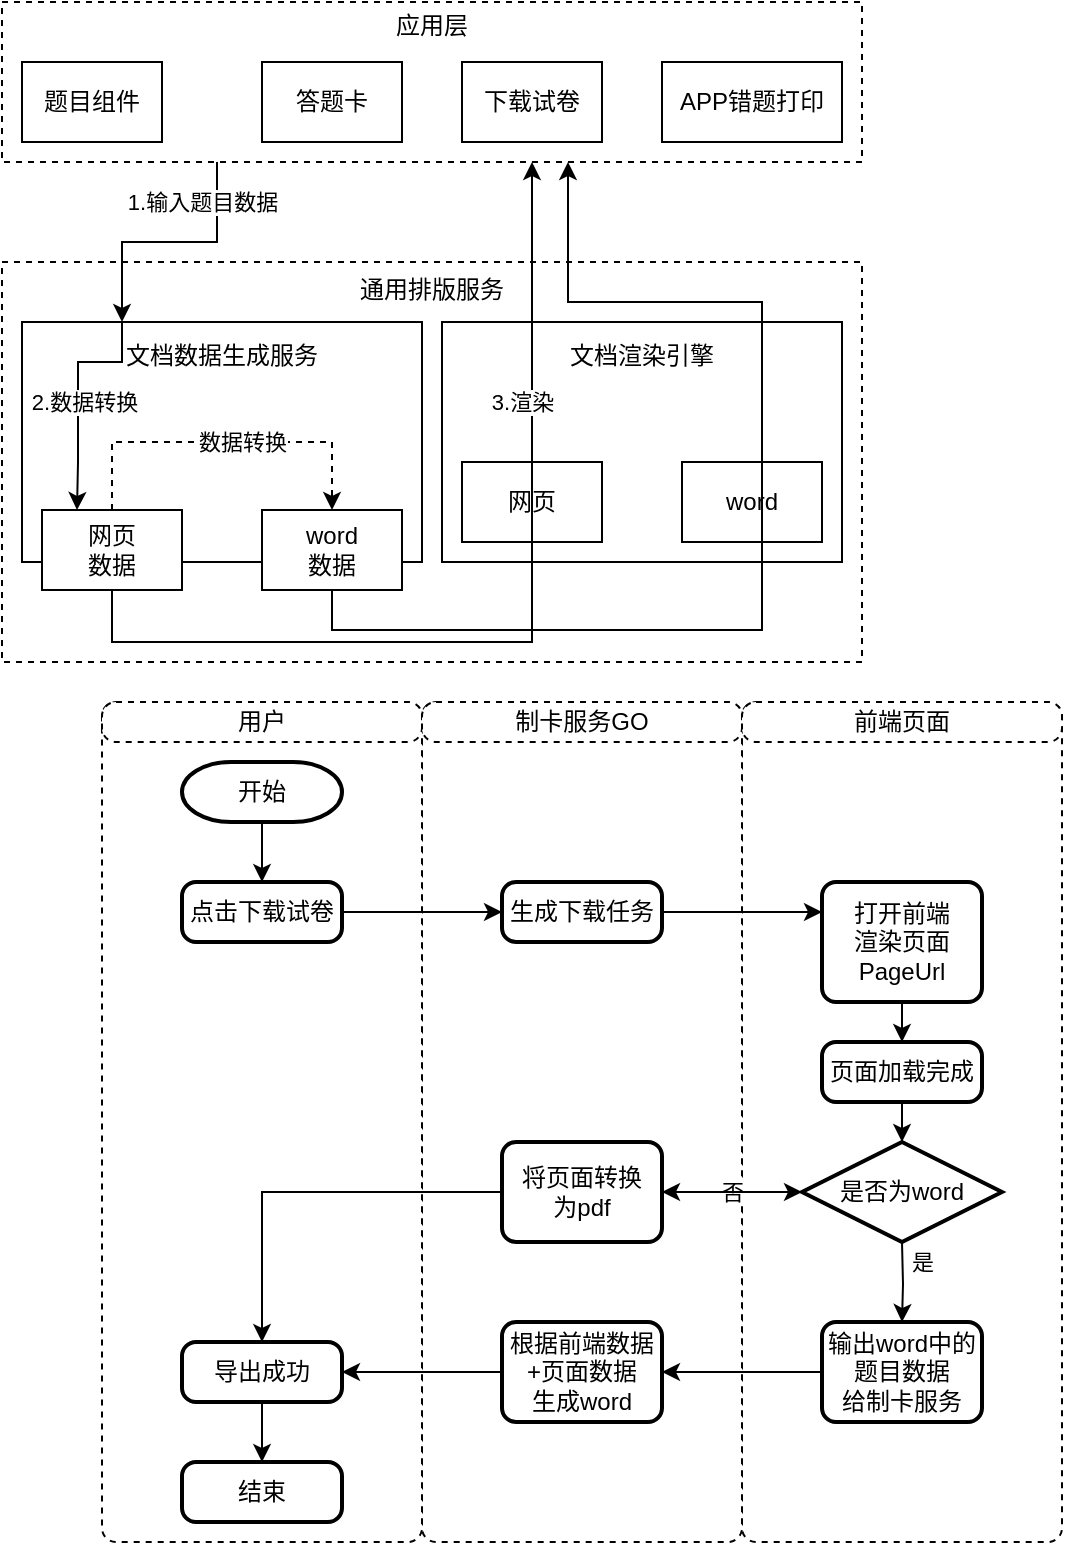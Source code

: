 <mxfile version="20.6.2" type="github">
  <diagram id="kgpKYQtTHZ0yAKxKKP6v" name="Page-1">
    <mxGraphModel dx="775" dy="491" grid="1" gridSize="10" guides="1" tooltips="1" connect="1" arrows="1" fold="1" page="1" pageScale="1" pageWidth="850" pageHeight="1100" math="0" shadow="0">
      <root>
        <mxCell id="0" />
        <mxCell id="1" parent="0" />
        <mxCell id="kpBE8-PLEMtdglSSqbAy-16" value="" style="rounded=1;whiteSpace=wrap;html=1;absoluteArcSize=1;arcSize=14;strokeWidth=1;dashed=1;" vertex="1" parent="1">
          <mxGeometry x="560" y="370" width="160" height="420" as="geometry" />
        </mxCell>
        <mxCell id="kpBE8-PLEMtdglSSqbAy-15" value="" style="rounded=1;whiteSpace=wrap;html=1;absoluteArcSize=1;arcSize=14;strokeWidth=1;dashed=1;" vertex="1" parent="1">
          <mxGeometry x="400" y="370" width="160" height="420" as="geometry" />
        </mxCell>
        <mxCell id="kpBE8-PLEMtdglSSqbAy-14" value="" style="rounded=1;whiteSpace=wrap;html=1;absoluteArcSize=1;arcSize=14;strokeWidth=1;dashed=1;" vertex="1" parent="1">
          <mxGeometry x="240" y="370" width="160" height="420" as="geometry" />
        </mxCell>
        <mxCell id="0oZg8qkL9w9ilyilMxtD-24" value="应用层&lt;br&gt;&lt;br&gt;&lt;br&gt;&lt;br&gt;&lt;br&gt;" style="rounded=0;whiteSpace=wrap;html=1;dashed=1;" parent="1" vertex="1">
          <mxGeometry x="190" y="20" width="430" height="80" as="geometry" />
        </mxCell>
        <mxCell id="0oZg8qkL9w9ilyilMxtD-13" value="通用排版服务&lt;br&gt;&lt;br&gt;&lt;br&gt;&lt;br&gt;&lt;br&gt;&lt;br&gt;&lt;br&gt;&lt;br&gt;&lt;br&gt;&lt;br&gt;&lt;br&gt;&lt;br&gt;&lt;br&gt;" style="rounded=0;whiteSpace=wrap;html=1;dashed=1;" parent="1" vertex="1">
          <mxGeometry x="190" y="150" width="430" height="200" as="geometry" />
        </mxCell>
        <mxCell id="0oZg8qkL9w9ilyilMxtD-4" value="文档数据生成服务&lt;br&gt;&lt;br&gt;&lt;br&gt;&lt;br&gt;&lt;br&gt;&lt;br&gt;&lt;br&gt;" style="rounded=0;whiteSpace=wrap;html=1;" parent="1" vertex="1">
          <mxGeometry x="200" y="180" width="200" height="120" as="geometry" />
        </mxCell>
        <mxCell id="0oZg8qkL9w9ilyilMxtD-5" value="文档渲染引擎&lt;br&gt;&lt;br&gt;&lt;br&gt;&lt;br&gt;&lt;br&gt;&lt;br&gt;&lt;br&gt;" style="rounded=0;whiteSpace=wrap;html=1;" parent="1" vertex="1">
          <mxGeometry x="410" y="180" width="200" height="120" as="geometry" />
        </mxCell>
        <mxCell id="0oZg8qkL9w9ilyilMxtD-6" value="网页" style="rounded=0;whiteSpace=wrap;html=1;" parent="1" vertex="1">
          <mxGeometry x="420" y="250" width="70" height="40" as="geometry" />
        </mxCell>
        <mxCell id="0oZg8qkL9w9ilyilMxtD-7" value="word" style="rounded=0;whiteSpace=wrap;html=1;" parent="1" vertex="1">
          <mxGeometry x="530" y="250" width="70" height="40" as="geometry" />
        </mxCell>
        <mxCell id="0oZg8qkL9w9ilyilMxtD-9" value="题目组件" style="rounded=0;whiteSpace=wrap;html=1;" parent="1" vertex="1">
          <mxGeometry x="200" y="50" width="70" height="40" as="geometry" />
        </mxCell>
        <mxCell id="0oZg8qkL9w9ilyilMxtD-10" value="答题卡" style="rounded=0;whiteSpace=wrap;html=1;" parent="1" vertex="1">
          <mxGeometry x="320" y="50" width="70" height="40" as="geometry" />
        </mxCell>
        <mxCell id="0oZg8qkL9w9ilyilMxtD-11" value="下载试卷" style="rounded=0;whiteSpace=wrap;html=1;" parent="1" vertex="1">
          <mxGeometry x="420" y="50" width="70" height="40" as="geometry" />
        </mxCell>
        <mxCell id="0oZg8qkL9w9ilyilMxtD-12" value="APP错题打印" style="rounded=0;whiteSpace=wrap;html=1;" parent="1" vertex="1">
          <mxGeometry x="520" y="50" width="90" height="40" as="geometry" />
        </mxCell>
        <mxCell id="0oZg8qkL9w9ilyilMxtD-16" style="edgeStyle=orthogonalEdgeStyle;rounded=0;orthogonalLoop=1;jettySize=auto;html=1;exitX=0.5;exitY=0;exitDx=0;exitDy=0;entryX=0.5;entryY=0;entryDx=0;entryDy=0;dashed=1;" parent="1" source="0oZg8qkL9w9ilyilMxtD-14" target="0oZg8qkL9w9ilyilMxtD-15" edge="1">
          <mxGeometry relative="1" as="geometry">
            <Array as="points">
              <mxPoint x="245" y="240" />
              <mxPoint x="355" y="240" />
            </Array>
          </mxGeometry>
        </mxCell>
        <mxCell id="0oZg8qkL9w9ilyilMxtD-31" value="数据转换" style="edgeLabel;html=1;align=center;verticalAlign=middle;resizable=0;points=[];" parent="0oZg8qkL9w9ilyilMxtD-16" vertex="1" connectable="0">
          <mxGeometry x="0.36" y="1" relative="1" as="geometry">
            <mxPoint x="-22" y="1" as="offset" />
          </mxGeometry>
        </mxCell>
        <mxCell id="0oZg8qkL9w9ilyilMxtD-17" style="edgeStyle=orthogonalEdgeStyle;rounded=0;orthogonalLoop=1;jettySize=auto;html=1;exitX=0.5;exitY=1;exitDx=0;exitDy=0;" parent="1" source="0oZg8qkL9w9ilyilMxtD-14" edge="1">
          <mxGeometry relative="1" as="geometry">
            <mxPoint x="455" y="100" as="targetPoint" />
            <Array as="points">
              <mxPoint x="245" y="340" />
              <mxPoint x="455" y="340" />
            </Array>
          </mxGeometry>
        </mxCell>
        <mxCell id="0oZg8qkL9w9ilyilMxtD-21" value="3.渲染" style="edgeLabel;html=1;align=center;verticalAlign=middle;resizable=0;points=[];" parent="0oZg8qkL9w9ilyilMxtD-17" vertex="1" connectable="0">
          <mxGeometry x="0.618" y="1" relative="1" as="geometry">
            <mxPoint x="-4" y="29" as="offset" />
          </mxGeometry>
        </mxCell>
        <mxCell id="0oZg8qkL9w9ilyilMxtD-14" value="网页&lt;br&gt;数据" style="rounded=0;whiteSpace=wrap;html=1;" parent="1" vertex="1">
          <mxGeometry x="210" y="274" width="70" height="40" as="geometry" />
        </mxCell>
        <mxCell id="0oZg8qkL9w9ilyilMxtD-22" style="edgeStyle=orthogonalEdgeStyle;rounded=0;orthogonalLoop=1;jettySize=auto;html=1;exitX=0.5;exitY=1;exitDx=0;exitDy=0;" parent="1" source="0oZg8qkL9w9ilyilMxtD-15" edge="1">
          <mxGeometry relative="1" as="geometry">
            <mxPoint x="473" y="100" as="targetPoint" />
            <Array as="points">
              <mxPoint x="355" y="334" />
              <mxPoint x="570" y="334" />
              <mxPoint x="570" y="170" />
              <mxPoint x="473" y="170" />
            </Array>
          </mxGeometry>
        </mxCell>
        <mxCell id="0oZg8qkL9w9ilyilMxtD-15" value="word&lt;br&gt;数据" style="rounded=0;whiteSpace=wrap;html=1;" parent="1" vertex="1">
          <mxGeometry x="320" y="274" width="70" height="40" as="geometry" />
        </mxCell>
        <mxCell id="0oZg8qkL9w9ilyilMxtD-25" style="edgeStyle=orthogonalEdgeStyle;rounded=0;orthogonalLoop=1;jettySize=auto;html=1;exitX=0.25;exitY=1;exitDx=0;exitDy=0;entryX=0.25;entryY=0;entryDx=0;entryDy=0;" parent="1" source="0oZg8qkL9w9ilyilMxtD-24" target="0oZg8qkL9w9ilyilMxtD-4" edge="1">
          <mxGeometry relative="1" as="geometry" />
        </mxCell>
        <mxCell id="0oZg8qkL9w9ilyilMxtD-26" value="1.输入题目数据" style="edgeLabel;html=1;align=center;verticalAlign=middle;resizable=0;points=[];" parent="0oZg8qkL9w9ilyilMxtD-25" vertex="1" connectable="0">
          <mxGeometry x="-0.239" y="1" relative="1" as="geometry">
            <mxPoint x="1" y="-21" as="offset" />
          </mxGeometry>
        </mxCell>
        <mxCell id="0oZg8qkL9w9ilyilMxtD-27" style="edgeStyle=orthogonalEdgeStyle;rounded=0;orthogonalLoop=1;jettySize=auto;html=1;exitX=0.25;exitY=0;exitDx=0;exitDy=0;entryX=0.25;entryY=0;entryDx=0;entryDy=0;" parent="1" source="0oZg8qkL9w9ilyilMxtD-4" target="0oZg8qkL9w9ilyilMxtD-14" edge="1">
          <mxGeometry relative="1" as="geometry">
            <Array as="points">
              <mxPoint x="250" y="200" />
              <mxPoint x="228" y="200" />
              <mxPoint x="228" y="250" />
            </Array>
          </mxGeometry>
        </mxCell>
        <mxCell id="0oZg8qkL9w9ilyilMxtD-28" value="2.数据转换" style="edgeLabel;html=1;align=center;verticalAlign=middle;resizable=0;points=[];" parent="0oZg8qkL9w9ilyilMxtD-27" vertex="1" connectable="0">
          <mxGeometry x="0.215" relative="1" as="geometry">
            <mxPoint x="3" y="-9" as="offset" />
          </mxGeometry>
        </mxCell>
        <mxCell id="dXwlCPIfKvS-1EIEdDII-10" style="edgeStyle=orthogonalEdgeStyle;rounded=0;orthogonalLoop=1;jettySize=auto;html=1;exitX=0.5;exitY=1;exitDx=0;exitDy=0;exitPerimeter=0;entryX=0.5;entryY=0;entryDx=0;entryDy=0;" parent="1" source="dXwlCPIfKvS-1EIEdDII-1" target="dXwlCPIfKvS-1EIEdDII-2" edge="1">
          <mxGeometry relative="1" as="geometry" />
        </mxCell>
        <mxCell id="dXwlCPIfKvS-1EIEdDII-1" value="开始" style="strokeWidth=2;html=1;shape=mxgraph.flowchart.terminator;whiteSpace=wrap;" parent="1" vertex="1">
          <mxGeometry x="280" y="400" width="80" height="30" as="geometry" />
        </mxCell>
        <mxCell id="dXwlCPIfKvS-1EIEdDII-11" style="edgeStyle=orthogonalEdgeStyle;rounded=0;orthogonalLoop=1;jettySize=auto;html=1;exitX=1;exitY=0.5;exitDx=0;exitDy=0;entryX=0;entryY=0.5;entryDx=0;entryDy=0;" parent="1" source="dXwlCPIfKvS-1EIEdDII-2" target="dXwlCPIfKvS-1EIEdDII-3" edge="1">
          <mxGeometry relative="1" as="geometry" />
        </mxCell>
        <mxCell id="dXwlCPIfKvS-1EIEdDII-2" value="点击下载试卷" style="rounded=1;whiteSpace=wrap;html=1;absoluteArcSize=1;arcSize=14;strokeWidth=2;" parent="1" vertex="1">
          <mxGeometry x="280" y="460" width="80" height="30" as="geometry" />
        </mxCell>
        <mxCell id="dXwlCPIfKvS-1EIEdDII-12" style="edgeStyle=orthogonalEdgeStyle;rounded=0;orthogonalLoop=1;jettySize=auto;html=1;exitX=1;exitY=0.5;exitDx=0;exitDy=0;entryX=0;entryY=0.25;entryDx=0;entryDy=0;" parent="1" source="dXwlCPIfKvS-1EIEdDII-3" target="dXwlCPIfKvS-1EIEdDII-4" edge="1">
          <mxGeometry relative="1" as="geometry" />
        </mxCell>
        <mxCell id="dXwlCPIfKvS-1EIEdDII-3" value="生成下载任务" style="rounded=1;whiteSpace=wrap;html=1;absoluteArcSize=1;arcSize=14;strokeWidth=2;" parent="1" vertex="1">
          <mxGeometry x="440" y="460" width="80" height="30" as="geometry" />
        </mxCell>
        <mxCell id="dXwlCPIfKvS-1EIEdDII-13" style="edgeStyle=orthogonalEdgeStyle;rounded=0;orthogonalLoop=1;jettySize=auto;html=1;exitX=0.5;exitY=1;exitDx=0;exitDy=0;entryX=0.5;entryY=0;entryDx=0;entryDy=0;" parent="1" source="dXwlCPIfKvS-1EIEdDII-4" target="dXwlCPIfKvS-1EIEdDII-8" edge="1">
          <mxGeometry relative="1" as="geometry" />
        </mxCell>
        <mxCell id="dXwlCPIfKvS-1EIEdDII-4" value="打开前端&lt;br&gt;渲染页面&lt;br&gt;PageUrl" style="rounded=1;whiteSpace=wrap;html=1;absoluteArcSize=1;arcSize=14;strokeWidth=2;" parent="1" vertex="1">
          <mxGeometry x="600" y="460" width="80" height="60" as="geometry" />
        </mxCell>
        <mxCell id="dXwlCPIfKvS-1EIEdDII-9" style="edgeStyle=orthogonalEdgeStyle;rounded=0;orthogonalLoop=1;jettySize=auto;html=1;exitX=0.5;exitY=1;exitDx=0;exitDy=0;exitPerimeter=0;entryX=0.5;entryY=0;entryDx=0;entryDy=0;" parent="1" target="dXwlCPIfKvS-1EIEdDII-7" edge="1">
          <mxGeometry relative="1" as="geometry">
            <mxPoint x="640" y="640" as="sourcePoint" />
          </mxGeometry>
        </mxCell>
        <mxCell id="dXwlCPIfKvS-1EIEdDII-14" value="是" style="edgeLabel;html=1;align=center;verticalAlign=middle;resizable=0;points=[];" parent="dXwlCPIfKvS-1EIEdDII-9" vertex="1" connectable="0">
          <mxGeometry x="0.075" y="4" relative="1" as="geometry">
            <mxPoint x="6" y="-12" as="offset" />
          </mxGeometry>
        </mxCell>
        <mxCell id="kpBE8-PLEMtdglSSqbAy-4" value="否" style="edgeStyle=orthogonalEdgeStyle;rounded=0;orthogonalLoop=1;jettySize=auto;html=1;exitX=0;exitY=0.5;exitDx=0;exitDy=0;exitPerimeter=0;entryX=1;entryY=0.5;entryDx=0;entryDy=0;" edge="1" parent="1">
          <mxGeometry relative="1" as="geometry">
            <mxPoint x="590" y="615" as="sourcePoint" />
            <mxPoint x="520" y="615" as="targetPoint" />
          </mxGeometry>
        </mxCell>
        <mxCell id="dXwlCPIfKvS-1EIEdDII-6" value="是否为word" style="strokeWidth=2;html=1;shape=mxgraph.flowchart.decision;whiteSpace=wrap;" parent="1" vertex="1">
          <mxGeometry x="590" y="590" width="100" height="50" as="geometry" />
        </mxCell>
        <mxCell id="kpBE8-PLEMtdglSSqbAy-5" style="edgeStyle=orthogonalEdgeStyle;rounded=0;orthogonalLoop=1;jettySize=auto;html=1;exitX=0;exitY=0.5;exitDx=0;exitDy=0;entryX=1;entryY=0.5;entryDx=0;entryDy=0;" edge="1" parent="1" source="dXwlCPIfKvS-1EIEdDII-7" target="kpBE8-PLEMtdglSSqbAy-3">
          <mxGeometry relative="1" as="geometry" />
        </mxCell>
        <mxCell id="dXwlCPIfKvS-1EIEdDII-7" value="输出word中的题目数据&lt;br&gt;给制卡服务" style="rounded=1;whiteSpace=wrap;html=1;absoluteArcSize=1;arcSize=14;strokeWidth=2;" parent="1" vertex="1">
          <mxGeometry x="600" y="680" width="80" height="50" as="geometry" />
        </mxCell>
        <mxCell id="kpBE8-PLEMtdglSSqbAy-1" style="edgeStyle=orthogonalEdgeStyle;rounded=0;orthogonalLoop=1;jettySize=auto;html=1;exitX=0.5;exitY=1;exitDx=0;exitDy=0;" edge="1" parent="1" source="dXwlCPIfKvS-1EIEdDII-8">
          <mxGeometry relative="1" as="geometry">
            <mxPoint x="640" y="590" as="targetPoint" />
          </mxGeometry>
        </mxCell>
        <mxCell id="dXwlCPIfKvS-1EIEdDII-8" value="页面加载完成" style="rounded=1;whiteSpace=wrap;html=1;absoluteArcSize=1;arcSize=14;strokeWidth=2;" parent="1" vertex="1">
          <mxGeometry x="600" y="540" width="80" height="30" as="geometry" />
        </mxCell>
        <mxCell id="kpBE8-PLEMtdglSSqbAy-12" style="edgeStyle=orthogonalEdgeStyle;rounded=0;orthogonalLoop=1;jettySize=auto;html=1;exitX=0;exitY=0.5;exitDx=0;exitDy=0;entryX=1;entryY=0.5;entryDx=0;entryDy=0;" edge="1" parent="1" source="kpBE8-PLEMtdglSSqbAy-3" target="kpBE8-PLEMtdglSSqbAy-6">
          <mxGeometry relative="1" as="geometry" />
        </mxCell>
        <mxCell id="kpBE8-PLEMtdglSSqbAy-3" value="根据前端数据+页面数据&lt;br&gt;生成word" style="rounded=1;whiteSpace=wrap;html=1;absoluteArcSize=1;arcSize=14;strokeWidth=2;" vertex="1" parent="1">
          <mxGeometry x="440" y="680" width="80" height="50" as="geometry" />
        </mxCell>
        <mxCell id="kpBE8-PLEMtdglSSqbAy-13" style="edgeStyle=orthogonalEdgeStyle;rounded=0;orthogonalLoop=1;jettySize=auto;html=1;exitX=0.5;exitY=1;exitDx=0;exitDy=0;" edge="1" parent="1" source="kpBE8-PLEMtdglSSqbAy-6" target="kpBE8-PLEMtdglSSqbAy-10">
          <mxGeometry relative="1" as="geometry" />
        </mxCell>
        <mxCell id="kpBE8-PLEMtdglSSqbAy-6" value="导出成功" style="rounded=1;whiteSpace=wrap;html=1;absoluteArcSize=1;arcSize=14;strokeWidth=2;" vertex="1" parent="1">
          <mxGeometry x="280" y="690" width="80" height="30" as="geometry" />
        </mxCell>
        <mxCell id="kpBE8-PLEMtdglSSqbAy-9" value="" style="edgeStyle=orthogonalEdgeStyle;rounded=0;orthogonalLoop=1;jettySize=auto;html=1;exitX=1;exitY=0.5;exitDx=0;exitDy=0;" edge="1" parent="1" source="kpBE8-PLEMtdglSSqbAy-8">
          <mxGeometry relative="1" as="geometry">
            <mxPoint x="590" y="615" as="targetPoint" />
          </mxGeometry>
        </mxCell>
        <mxCell id="kpBE8-PLEMtdglSSqbAy-11" style="edgeStyle=orthogonalEdgeStyle;rounded=0;orthogonalLoop=1;jettySize=auto;html=1;exitX=0;exitY=0.5;exitDx=0;exitDy=0;entryX=0.5;entryY=0;entryDx=0;entryDy=0;" edge="1" parent="1" source="kpBE8-PLEMtdglSSqbAy-8" target="kpBE8-PLEMtdglSSqbAy-6">
          <mxGeometry relative="1" as="geometry" />
        </mxCell>
        <mxCell id="kpBE8-PLEMtdglSSqbAy-8" value="将页面转换&lt;br&gt;为pdf" style="rounded=1;whiteSpace=wrap;html=1;absoluteArcSize=1;arcSize=14;strokeWidth=2;" vertex="1" parent="1">
          <mxGeometry x="440" y="590" width="80" height="50" as="geometry" />
        </mxCell>
        <mxCell id="kpBE8-PLEMtdglSSqbAy-10" value="结束" style="rounded=1;whiteSpace=wrap;html=1;absoluteArcSize=1;arcSize=14;strokeWidth=2;" vertex="1" parent="1">
          <mxGeometry x="280" y="750" width="80" height="30" as="geometry" />
        </mxCell>
        <mxCell id="kpBE8-PLEMtdglSSqbAy-19" value="用户" style="rounded=1;whiteSpace=wrap;html=1;absoluteArcSize=1;arcSize=14;strokeWidth=1;dashed=1;" vertex="1" parent="1">
          <mxGeometry x="240" y="370" width="160" height="20" as="geometry" />
        </mxCell>
        <mxCell id="kpBE8-PLEMtdglSSqbAy-20" value="制卡服务GO" style="rounded=1;whiteSpace=wrap;html=1;absoluteArcSize=1;arcSize=14;strokeWidth=1;dashed=1;" vertex="1" parent="1">
          <mxGeometry x="400" y="370" width="160" height="20" as="geometry" />
        </mxCell>
        <mxCell id="kpBE8-PLEMtdglSSqbAy-21" value="前端页面" style="rounded=1;whiteSpace=wrap;html=1;absoluteArcSize=1;arcSize=14;strokeWidth=1;dashed=1;" vertex="1" parent="1">
          <mxGeometry x="560" y="370" width="160" height="20" as="geometry" />
        </mxCell>
      </root>
    </mxGraphModel>
  </diagram>
</mxfile>
